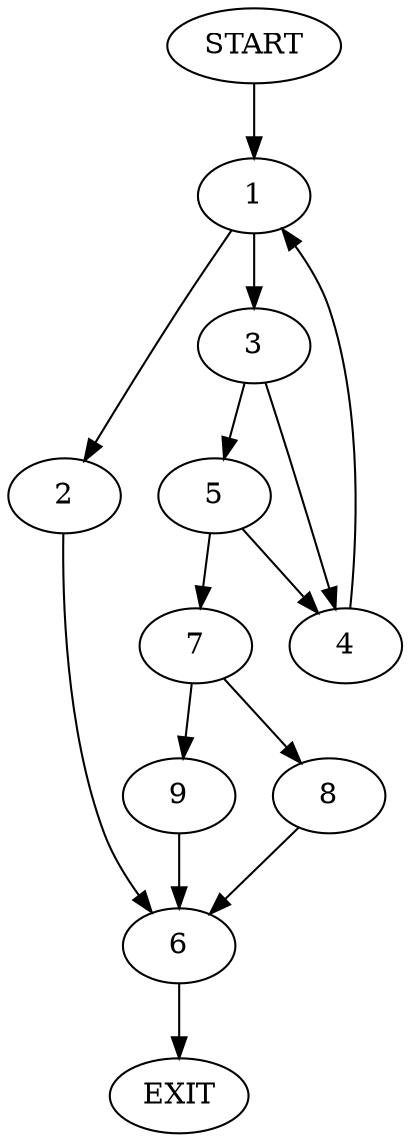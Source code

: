 digraph {
0 [label="START"]
10 [label="EXIT"]
0 -> 1
1 -> 2
1 -> 3
3 -> 4
3 -> 5
2 -> 6
6 -> 10
4 -> 1
5 -> 4
5 -> 7
7 -> 8
7 -> 9
9 -> 6
8 -> 6
}
